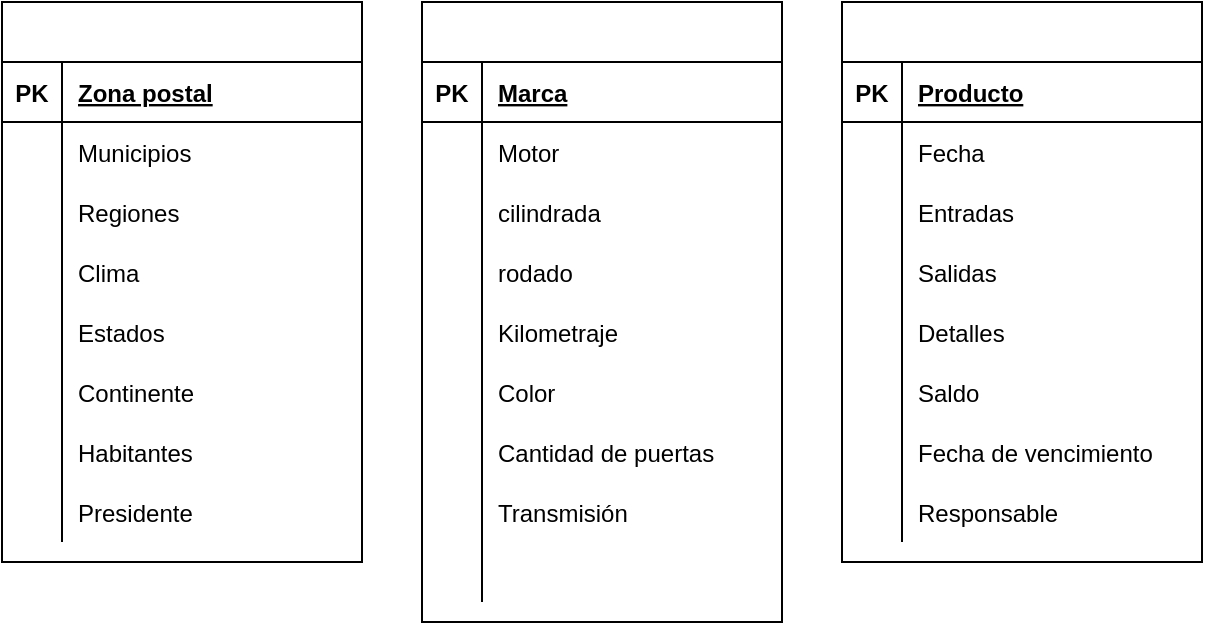 <mxfile version="20.2.3" type="device"><diagram id="Iwzanl96RRMeXSRiVtnH" name="Página-1"><mxGraphModel dx="1102" dy="450" grid="1" gridSize="10" guides="1" tooltips="1" connect="1" arrows="1" fold="1" page="1" pageScale="1" pageWidth="827" pageHeight="1169" math="0" shadow="0"><root><mxCell id="0"/><mxCell id="1" parent="0"/><mxCell id="n2WaFex5VPklJOzE4Gfs-1" value="" style="shape=table;startSize=30;container=1;collapsible=1;childLayout=tableLayout;fixedRows=1;rowLines=0;fontStyle=1;align=center;resizeLast=1;" vertex="1" parent="1"><mxGeometry x="30" y="20" width="180" height="280" as="geometry"/></mxCell><mxCell id="n2WaFex5VPklJOzE4Gfs-2" value="" style="shape=tableRow;horizontal=0;startSize=0;swimlaneHead=0;swimlaneBody=0;fillColor=none;collapsible=0;dropTarget=0;points=[[0,0.5],[1,0.5]];portConstraint=eastwest;top=0;left=0;right=0;bottom=1;" vertex="1" parent="n2WaFex5VPklJOzE4Gfs-1"><mxGeometry y="30" width="180" height="30" as="geometry"/></mxCell><mxCell id="n2WaFex5VPklJOzE4Gfs-3" value="PK" style="shape=partialRectangle;connectable=0;fillColor=none;top=0;left=0;bottom=0;right=0;fontStyle=1;overflow=hidden;" vertex="1" parent="n2WaFex5VPklJOzE4Gfs-2"><mxGeometry width="30" height="30" as="geometry"><mxRectangle width="30" height="30" as="alternateBounds"/></mxGeometry></mxCell><mxCell id="n2WaFex5VPklJOzE4Gfs-4" value="Zona postal" style="shape=partialRectangle;connectable=0;fillColor=none;top=0;left=0;bottom=0;right=0;align=left;spacingLeft=6;fontStyle=5;overflow=hidden;" vertex="1" parent="n2WaFex5VPklJOzE4Gfs-2"><mxGeometry x="30" width="150" height="30" as="geometry"><mxRectangle width="150" height="30" as="alternateBounds"/></mxGeometry></mxCell><mxCell id="n2WaFex5VPklJOzE4Gfs-5" value="" style="shape=tableRow;horizontal=0;startSize=0;swimlaneHead=0;swimlaneBody=0;fillColor=none;collapsible=0;dropTarget=0;points=[[0,0.5],[1,0.5]];portConstraint=eastwest;top=0;left=0;right=0;bottom=0;" vertex="1" parent="n2WaFex5VPklJOzE4Gfs-1"><mxGeometry y="60" width="180" height="30" as="geometry"/></mxCell><mxCell id="n2WaFex5VPklJOzE4Gfs-6" value="" style="shape=partialRectangle;connectable=0;fillColor=none;top=0;left=0;bottom=0;right=0;editable=1;overflow=hidden;" vertex="1" parent="n2WaFex5VPklJOzE4Gfs-5"><mxGeometry width="30" height="30" as="geometry"><mxRectangle width="30" height="30" as="alternateBounds"/></mxGeometry></mxCell><mxCell id="n2WaFex5VPklJOzE4Gfs-7" value="Municipios" style="shape=partialRectangle;connectable=0;fillColor=none;top=0;left=0;bottom=0;right=0;align=left;spacingLeft=6;overflow=hidden;" vertex="1" parent="n2WaFex5VPklJOzE4Gfs-5"><mxGeometry x="30" width="150" height="30" as="geometry"><mxRectangle width="150" height="30" as="alternateBounds"/></mxGeometry></mxCell><mxCell id="n2WaFex5VPklJOzE4Gfs-8" value="" style="shape=tableRow;horizontal=0;startSize=0;swimlaneHead=0;swimlaneBody=0;fillColor=none;collapsible=0;dropTarget=0;points=[[0,0.5],[1,0.5]];portConstraint=eastwest;top=0;left=0;right=0;bottom=0;" vertex="1" parent="n2WaFex5VPklJOzE4Gfs-1"><mxGeometry y="90" width="180" height="30" as="geometry"/></mxCell><mxCell id="n2WaFex5VPklJOzE4Gfs-9" value="" style="shape=partialRectangle;connectable=0;fillColor=none;top=0;left=0;bottom=0;right=0;editable=1;overflow=hidden;" vertex="1" parent="n2WaFex5VPklJOzE4Gfs-8"><mxGeometry width="30" height="30" as="geometry"><mxRectangle width="30" height="30" as="alternateBounds"/></mxGeometry></mxCell><mxCell id="n2WaFex5VPklJOzE4Gfs-10" value="Regiones" style="shape=partialRectangle;connectable=0;fillColor=none;top=0;left=0;bottom=0;right=0;align=left;spacingLeft=6;overflow=hidden;" vertex="1" parent="n2WaFex5VPklJOzE4Gfs-8"><mxGeometry x="30" width="150" height="30" as="geometry"><mxRectangle width="150" height="30" as="alternateBounds"/></mxGeometry></mxCell><mxCell id="n2WaFex5VPklJOzE4Gfs-11" value="" style="shape=tableRow;horizontal=0;startSize=0;swimlaneHead=0;swimlaneBody=0;fillColor=none;collapsible=0;dropTarget=0;points=[[0,0.5],[1,0.5]];portConstraint=eastwest;top=0;left=0;right=0;bottom=0;" vertex="1" parent="n2WaFex5VPklJOzE4Gfs-1"><mxGeometry y="120" width="180" height="30" as="geometry"/></mxCell><mxCell id="n2WaFex5VPklJOzE4Gfs-12" value="" style="shape=partialRectangle;connectable=0;fillColor=none;top=0;left=0;bottom=0;right=0;editable=1;overflow=hidden;" vertex="1" parent="n2WaFex5VPklJOzE4Gfs-11"><mxGeometry width="30" height="30" as="geometry"><mxRectangle width="30" height="30" as="alternateBounds"/></mxGeometry></mxCell><mxCell id="n2WaFex5VPklJOzE4Gfs-13" value="Clima" style="shape=partialRectangle;connectable=0;fillColor=none;top=0;left=0;bottom=0;right=0;align=left;spacingLeft=6;overflow=hidden;" vertex="1" parent="n2WaFex5VPklJOzE4Gfs-11"><mxGeometry x="30" width="150" height="30" as="geometry"><mxRectangle width="150" height="30" as="alternateBounds"/></mxGeometry></mxCell><mxCell id="n2WaFex5VPklJOzE4Gfs-70" style="shape=tableRow;horizontal=0;startSize=0;swimlaneHead=0;swimlaneBody=0;fillColor=none;collapsible=0;dropTarget=0;points=[[0,0.5],[1,0.5]];portConstraint=eastwest;top=0;left=0;right=0;bottom=0;" vertex="1" parent="n2WaFex5VPklJOzE4Gfs-1"><mxGeometry y="150" width="180" height="30" as="geometry"/></mxCell><mxCell id="n2WaFex5VPklJOzE4Gfs-71" style="shape=partialRectangle;connectable=0;fillColor=none;top=0;left=0;bottom=0;right=0;editable=1;overflow=hidden;" vertex="1" parent="n2WaFex5VPklJOzE4Gfs-70"><mxGeometry width="30" height="30" as="geometry"><mxRectangle width="30" height="30" as="alternateBounds"/></mxGeometry></mxCell><mxCell id="n2WaFex5VPklJOzE4Gfs-72" value="Estados" style="shape=partialRectangle;connectable=0;fillColor=none;top=0;left=0;bottom=0;right=0;align=left;spacingLeft=6;overflow=hidden;" vertex="1" parent="n2WaFex5VPklJOzE4Gfs-70"><mxGeometry x="30" width="150" height="30" as="geometry"><mxRectangle width="150" height="30" as="alternateBounds"/></mxGeometry></mxCell><mxCell id="n2WaFex5VPklJOzE4Gfs-73" style="shape=tableRow;horizontal=0;startSize=0;swimlaneHead=0;swimlaneBody=0;fillColor=none;collapsible=0;dropTarget=0;points=[[0,0.5],[1,0.5]];portConstraint=eastwest;top=0;left=0;right=0;bottom=0;" vertex="1" parent="n2WaFex5VPklJOzE4Gfs-1"><mxGeometry y="180" width="180" height="30" as="geometry"/></mxCell><mxCell id="n2WaFex5VPklJOzE4Gfs-74" style="shape=partialRectangle;connectable=0;fillColor=none;top=0;left=0;bottom=0;right=0;editable=1;overflow=hidden;" vertex="1" parent="n2WaFex5VPklJOzE4Gfs-73"><mxGeometry width="30" height="30" as="geometry"><mxRectangle width="30" height="30" as="alternateBounds"/></mxGeometry></mxCell><mxCell id="n2WaFex5VPklJOzE4Gfs-75" value="Continente" style="shape=partialRectangle;connectable=0;fillColor=none;top=0;left=0;bottom=0;right=0;align=left;spacingLeft=6;overflow=hidden;" vertex="1" parent="n2WaFex5VPklJOzE4Gfs-73"><mxGeometry x="30" width="150" height="30" as="geometry"><mxRectangle width="150" height="30" as="alternateBounds"/></mxGeometry></mxCell><mxCell id="n2WaFex5VPklJOzE4Gfs-76" style="shape=tableRow;horizontal=0;startSize=0;swimlaneHead=0;swimlaneBody=0;fillColor=none;collapsible=0;dropTarget=0;points=[[0,0.5],[1,0.5]];portConstraint=eastwest;top=0;left=0;right=0;bottom=0;" vertex="1" parent="n2WaFex5VPklJOzE4Gfs-1"><mxGeometry y="210" width="180" height="30" as="geometry"/></mxCell><mxCell id="n2WaFex5VPklJOzE4Gfs-77" style="shape=partialRectangle;connectable=0;fillColor=none;top=0;left=0;bottom=0;right=0;editable=1;overflow=hidden;" vertex="1" parent="n2WaFex5VPklJOzE4Gfs-76"><mxGeometry width="30" height="30" as="geometry"><mxRectangle width="30" height="30" as="alternateBounds"/></mxGeometry></mxCell><mxCell id="n2WaFex5VPklJOzE4Gfs-78" value="Habitantes" style="shape=partialRectangle;connectable=0;fillColor=none;top=0;left=0;bottom=0;right=0;align=left;spacingLeft=6;overflow=hidden;" vertex="1" parent="n2WaFex5VPklJOzE4Gfs-76"><mxGeometry x="30" width="150" height="30" as="geometry"><mxRectangle width="150" height="30" as="alternateBounds"/></mxGeometry></mxCell><mxCell id="n2WaFex5VPklJOzE4Gfs-79" style="shape=tableRow;horizontal=0;startSize=0;swimlaneHead=0;swimlaneBody=0;fillColor=none;collapsible=0;dropTarget=0;points=[[0,0.5],[1,0.5]];portConstraint=eastwest;top=0;left=0;right=0;bottom=0;" vertex="1" parent="n2WaFex5VPklJOzE4Gfs-1"><mxGeometry y="240" width="180" height="30" as="geometry"/></mxCell><mxCell id="n2WaFex5VPklJOzE4Gfs-80" style="shape=partialRectangle;connectable=0;fillColor=none;top=0;left=0;bottom=0;right=0;editable=1;overflow=hidden;" vertex="1" parent="n2WaFex5VPklJOzE4Gfs-79"><mxGeometry width="30" height="30" as="geometry"><mxRectangle width="30" height="30" as="alternateBounds"/></mxGeometry></mxCell><mxCell id="n2WaFex5VPklJOzE4Gfs-81" value="Presidente" style="shape=partialRectangle;connectable=0;fillColor=none;top=0;left=0;bottom=0;right=0;align=left;spacingLeft=6;overflow=hidden;" vertex="1" parent="n2WaFex5VPklJOzE4Gfs-79"><mxGeometry x="30" width="150" height="30" as="geometry"><mxRectangle width="150" height="30" as="alternateBounds"/></mxGeometry></mxCell><mxCell id="n2WaFex5VPklJOzE4Gfs-14" value="" style="shape=table;startSize=30;container=1;collapsible=1;childLayout=tableLayout;fixedRows=1;rowLines=0;fontStyle=1;align=center;resizeLast=1;" vertex="1" parent="1"><mxGeometry x="240" y="20" width="180" height="310" as="geometry"/></mxCell><mxCell id="n2WaFex5VPklJOzE4Gfs-15" value="" style="shape=tableRow;horizontal=0;startSize=0;swimlaneHead=0;swimlaneBody=0;fillColor=none;collapsible=0;dropTarget=0;points=[[0,0.5],[1,0.5]];portConstraint=eastwest;top=0;left=0;right=0;bottom=1;" vertex="1" parent="n2WaFex5VPklJOzE4Gfs-14"><mxGeometry y="30" width="180" height="30" as="geometry"/></mxCell><mxCell id="n2WaFex5VPklJOzE4Gfs-16" value="PK" style="shape=partialRectangle;connectable=0;fillColor=none;top=0;left=0;bottom=0;right=0;fontStyle=1;overflow=hidden;" vertex="1" parent="n2WaFex5VPklJOzE4Gfs-15"><mxGeometry width="30" height="30" as="geometry"><mxRectangle width="30" height="30" as="alternateBounds"/></mxGeometry></mxCell><mxCell id="n2WaFex5VPklJOzE4Gfs-17" value="Marca" style="shape=partialRectangle;connectable=0;fillColor=none;top=0;left=0;bottom=0;right=0;align=left;spacingLeft=6;fontStyle=5;overflow=hidden;" vertex="1" parent="n2WaFex5VPklJOzE4Gfs-15"><mxGeometry x="30" width="150" height="30" as="geometry"><mxRectangle width="150" height="30" as="alternateBounds"/></mxGeometry></mxCell><mxCell id="n2WaFex5VPklJOzE4Gfs-18" value="" style="shape=tableRow;horizontal=0;startSize=0;swimlaneHead=0;swimlaneBody=0;fillColor=none;collapsible=0;dropTarget=0;points=[[0,0.5],[1,0.5]];portConstraint=eastwest;top=0;left=0;right=0;bottom=0;" vertex="1" parent="n2WaFex5VPklJOzE4Gfs-14"><mxGeometry y="60" width="180" height="30" as="geometry"/></mxCell><mxCell id="n2WaFex5VPklJOzE4Gfs-19" value="" style="shape=partialRectangle;connectable=0;fillColor=none;top=0;left=0;bottom=0;right=0;editable=1;overflow=hidden;" vertex="1" parent="n2WaFex5VPklJOzE4Gfs-18"><mxGeometry width="30" height="30" as="geometry"><mxRectangle width="30" height="30" as="alternateBounds"/></mxGeometry></mxCell><mxCell id="n2WaFex5VPklJOzE4Gfs-20" value="Motor" style="shape=partialRectangle;connectable=0;fillColor=none;top=0;left=0;bottom=0;right=0;align=left;spacingLeft=6;overflow=hidden;" vertex="1" parent="n2WaFex5VPklJOzE4Gfs-18"><mxGeometry x="30" width="150" height="30" as="geometry"><mxRectangle width="150" height="30" as="alternateBounds"/></mxGeometry></mxCell><mxCell id="n2WaFex5VPklJOzE4Gfs-21" value="" style="shape=tableRow;horizontal=0;startSize=0;swimlaneHead=0;swimlaneBody=0;fillColor=none;collapsible=0;dropTarget=0;points=[[0,0.5],[1,0.5]];portConstraint=eastwest;top=0;left=0;right=0;bottom=0;" vertex="1" parent="n2WaFex5VPklJOzE4Gfs-14"><mxGeometry y="90" width="180" height="30" as="geometry"/></mxCell><mxCell id="n2WaFex5VPklJOzE4Gfs-22" value="" style="shape=partialRectangle;connectable=0;fillColor=none;top=0;left=0;bottom=0;right=0;editable=1;overflow=hidden;" vertex="1" parent="n2WaFex5VPklJOzE4Gfs-21"><mxGeometry width="30" height="30" as="geometry"><mxRectangle width="30" height="30" as="alternateBounds"/></mxGeometry></mxCell><mxCell id="n2WaFex5VPklJOzE4Gfs-23" value="cilindrada" style="shape=partialRectangle;connectable=0;fillColor=none;top=0;left=0;bottom=0;right=0;align=left;spacingLeft=6;overflow=hidden;" vertex="1" parent="n2WaFex5VPklJOzE4Gfs-21"><mxGeometry x="30" width="150" height="30" as="geometry"><mxRectangle width="150" height="30" as="alternateBounds"/></mxGeometry></mxCell><mxCell id="n2WaFex5VPklJOzE4Gfs-24" value="" style="shape=tableRow;horizontal=0;startSize=0;swimlaneHead=0;swimlaneBody=0;fillColor=none;collapsible=0;dropTarget=0;points=[[0,0.5],[1,0.5]];portConstraint=eastwest;top=0;left=0;right=0;bottom=0;" vertex="1" parent="n2WaFex5VPklJOzE4Gfs-14"><mxGeometry y="120" width="180" height="30" as="geometry"/></mxCell><mxCell id="n2WaFex5VPklJOzE4Gfs-25" value="" style="shape=partialRectangle;connectable=0;fillColor=none;top=0;left=0;bottom=0;right=0;editable=1;overflow=hidden;" vertex="1" parent="n2WaFex5VPklJOzE4Gfs-24"><mxGeometry width="30" height="30" as="geometry"><mxRectangle width="30" height="30" as="alternateBounds"/></mxGeometry></mxCell><mxCell id="n2WaFex5VPklJOzE4Gfs-26" value="rodado" style="shape=partialRectangle;connectable=0;fillColor=none;top=0;left=0;bottom=0;right=0;align=left;spacingLeft=6;overflow=hidden;" vertex="1" parent="n2WaFex5VPklJOzE4Gfs-24"><mxGeometry x="30" width="150" height="30" as="geometry"><mxRectangle width="150" height="30" as="alternateBounds"/></mxGeometry></mxCell><mxCell id="n2WaFex5VPklJOzE4Gfs-108" style="shape=tableRow;horizontal=0;startSize=0;swimlaneHead=0;swimlaneBody=0;fillColor=none;collapsible=0;dropTarget=0;points=[[0,0.5],[1,0.5]];portConstraint=eastwest;top=0;left=0;right=0;bottom=0;" vertex="1" parent="n2WaFex5VPklJOzE4Gfs-14"><mxGeometry y="150" width="180" height="30" as="geometry"/></mxCell><mxCell id="n2WaFex5VPklJOzE4Gfs-109" style="shape=partialRectangle;connectable=0;fillColor=none;top=0;left=0;bottom=0;right=0;editable=1;overflow=hidden;" vertex="1" parent="n2WaFex5VPklJOzE4Gfs-108"><mxGeometry width="30" height="30" as="geometry"><mxRectangle width="30" height="30" as="alternateBounds"/></mxGeometry></mxCell><mxCell id="n2WaFex5VPklJOzE4Gfs-110" value="Kilometraje" style="shape=partialRectangle;connectable=0;fillColor=none;top=0;left=0;bottom=0;right=0;align=left;spacingLeft=6;overflow=hidden;" vertex="1" parent="n2WaFex5VPklJOzE4Gfs-108"><mxGeometry x="30" width="150" height="30" as="geometry"><mxRectangle width="150" height="30" as="alternateBounds"/></mxGeometry></mxCell><mxCell id="n2WaFex5VPklJOzE4Gfs-61" style="shape=tableRow;horizontal=0;startSize=0;swimlaneHead=0;swimlaneBody=0;fillColor=none;collapsible=0;dropTarget=0;points=[[0,0.5],[1,0.5]];portConstraint=eastwest;top=0;left=0;right=0;bottom=0;" vertex="1" parent="n2WaFex5VPklJOzE4Gfs-14"><mxGeometry y="180" width="180" height="30" as="geometry"/></mxCell><mxCell id="n2WaFex5VPklJOzE4Gfs-62" style="shape=partialRectangle;connectable=0;fillColor=none;top=0;left=0;bottom=0;right=0;editable=1;overflow=hidden;" vertex="1" parent="n2WaFex5VPklJOzE4Gfs-61"><mxGeometry width="30" height="30" as="geometry"><mxRectangle width="30" height="30" as="alternateBounds"/></mxGeometry></mxCell><mxCell id="n2WaFex5VPklJOzE4Gfs-63" value="Color" style="shape=partialRectangle;connectable=0;fillColor=none;top=0;left=0;bottom=0;right=0;align=left;spacingLeft=6;overflow=hidden;" vertex="1" parent="n2WaFex5VPklJOzE4Gfs-61"><mxGeometry x="30" width="150" height="30" as="geometry"><mxRectangle width="150" height="30" as="alternateBounds"/></mxGeometry></mxCell><mxCell id="n2WaFex5VPklJOzE4Gfs-58" style="shape=tableRow;horizontal=0;startSize=0;swimlaneHead=0;swimlaneBody=0;fillColor=none;collapsible=0;dropTarget=0;points=[[0,0.5],[1,0.5]];portConstraint=eastwest;top=0;left=0;right=0;bottom=0;" vertex="1" parent="n2WaFex5VPklJOzE4Gfs-14"><mxGeometry y="210" width="180" height="30" as="geometry"/></mxCell><mxCell id="n2WaFex5VPklJOzE4Gfs-59" style="shape=partialRectangle;connectable=0;fillColor=none;top=0;left=0;bottom=0;right=0;editable=1;overflow=hidden;" vertex="1" parent="n2WaFex5VPklJOzE4Gfs-58"><mxGeometry width="30" height="30" as="geometry"><mxRectangle width="30" height="30" as="alternateBounds"/></mxGeometry></mxCell><mxCell id="n2WaFex5VPklJOzE4Gfs-60" value="Cantidad de puertas" style="shape=partialRectangle;connectable=0;fillColor=none;top=0;left=0;bottom=0;right=0;align=left;spacingLeft=6;overflow=hidden;" vertex="1" parent="n2WaFex5VPklJOzE4Gfs-58"><mxGeometry x="30" width="150" height="30" as="geometry"><mxRectangle width="150" height="30" as="alternateBounds"/></mxGeometry></mxCell><mxCell id="n2WaFex5VPklJOzE4Gfs-64" style="shape=tableRow;horizontal=0;startSize=0;swimlaneHead=0;swimlaneBody=0;fillColor=none;collapsible=0;dropTarget=0;points=[[0,0.5],[1,0.5]];portConstraint=eastwest;top=0;left=0;right=0;bottom=0;" vertex="1" parent="n2WaFex5VPklJOzE4Gfs-14"><mxGeometry y="240" width="180" height="30" as="geometry"/></mxCell><mxCell id="n2WaFex5VPklJOzE4Gfs-65" style="shape=partialRectangle;connectable=0;fillColor=none;top=0;left=0;bottom=0;right=0;editable=1;overflow=hidden;" vertex="1" parent="n2WaFex5VPklJOzE4Gfs-64"><mxGeometry width="30" height="30" as="geometry"><mxRectangle width="30" height="30" as="alternateBounds"/></mxGeometry></mxCell><mxCell id="n2WaFex5VPklJOzE4Gfs-66" value="Transmisión" style="shape=partialRectangle;connectable=0;fillColor=none;top=0;left=0;bottom=0;right=0;align=left;spacingLeft=6;overflow=hidden;" vertex="1" parent="n2WaFex5VPklJOzE4Gfs-64"><mxGeometry x="30" width="150" height="30" as="geometry"><mxRectangle width="150" height="30" as="alternateBounds"/></mxGeometry></mxCell><mxCell id="n2WaFex5VPklJOzE4Gfs-67" style="shape=tableRow;horizontal=0;startSize=0;swimlaneHead=0;swimlaneBody=0;fillColor=none;collapsible=0;dropTarget=0;points=[[0,0.5],[1,0.5]];portConstraint=eastwest;top=0;left=0;right=0;bottom=0;" vertex="1" parent="n2WaFex5VPklJOzE4Gfs-14"><mxGeometry y="270" width="180" height="30" as="geometry"/></mxCell><mxCell id="n2WaFex5VPklJOzE4Gfs-68" style="shape=partialRectangle;connectable=0;fillColor=none;top=0;left=0;bottom=0;right=0;editable=1;overflow=hidden;" vertex="1" parent="n2WaFex5VPklJOzE4Gfs-67"><mxGeometry width="30" height="30" as="geometry"><mxRectangle width="30" height="30" as="alternateBounds"/></mxGeometry></mxCell><mxCell id="n2WaFex5VPklJOzE4Gfs-69" style="shape=partialRectangle;connectable=0;fillColor=none;top=0;left=0;bottom=0;right=0;align=left;spacingLeft=6;overflow=hidden;" vertex="1" parent="n2WaFex5VPklJOzE4Gfs-67"><mxGeometry x="30" width="150" height="30" as="geometry"><mxRectangle width="150" height="30" as="alternateBounds"/></mxGeometry></mxCell><mxCell id="n2WaFex5VPklJOzE4Gfs-83" value="" style="shape=table;startSize=30;container=1;collapsible=1;childLayout=tableLayout;fixedRows=1;rowLines=0;fontStyle=1;align=center;resizeLast=1;" vertex="1" parent="1"><mxGeometry x="450" y="20" width="180" height="280" as="geometry"/></mxCell><mxCell id="n2WaFex5VPklJOzE4Gfs-84" value="" style="shape=tableRow;horizontal=0;startSize=0;swimlaneHead=0;swimlaneBody=0;fillColor=none;collapsible=0;dropTarget=0;points=[[0,0.5],[1,0.5]];portConstraint=eastwest;top=0;left=0;right=0;bottom=1;" vertex="1" parent="n2WaFex5VPklJOzE4Gfs-83"><mxGeometry y="30" width="180" height="30" as="geometry"/></mxCell><mxCell id="n2WaFex5VPklJOzE4Gfs-85" value="PK" style="shape=partialRectangle;connectable=0;fillColor=none;top=0;left=0;bottom=0;right=0;fontStyle=1;overflow=hidden;" vertex="1" parent="n2WaFex5VPklJOzE4Gfs-84"><mxGeometry width="30" height="30" as="geometry"><mxRectangle width="30" height="30" as="alternateBounds"/></mxGeometry></mxCell><mxCell id="n2WaFex5VPklJOzE4Gfs-86" value="Producto" style="shape=partialRectangle;connectable=0;fillColor=none;top=0;left=0;bottom=0;right=0;align=left;spacingLeft=6;fontStyle=5;overflow=hidden;" vertex="1" parent="n2WaFex5VPklJOzE4Gfs-84"><mxGeometry x="30" width="150" height="30" as="geometry"><mxRectangle width="150" height="30" as="alternateBounds"/></mxGeometry></mxCell><mxCell id="n2WaFex5VPklJOzE4Gfs-87" value="" style="shape=tableRow;horizontal=0;startSize=0;swimlaneHead=0;swimlaneBody=0;fillColor=none;collapsible=0;dropTarget=0;points=[[0,0.5],[1,0.5]];portConstraint=eastwest;top=0;left=0;right=0;bottom=0;" vertex="1" parent="n2WaFex5VPklJOzE4Gfs-83"><mxGeometry y="60" width="180" height="30" as="geometry"/></mxCell><mxCell id="n2WaFex5VPklJOzE4Gfs-88" value="" style="shape=partialRectangle;connectable=0;fillColor=none;top=0;left=0;bottom=0;right=0;editable=1;overflow=hidden;" vertex="1" parent="n2WaFex5VPklJOzE4Gfs-87"><mxGeometry width="30" height="30" as="geometry"><mxRectangle width="30" height="30" as="alternateBounds"/></mxGeometry></mxCell><mxCell id="n2WaFex5VPklJOzE4Gfs-89" value="Fecha" style="shape=partialRectangle;connectable=0;fillColor=none;top=0;left=0;bottom=0;right=0;align=left;spacingLeft=6;overflow=hidden;" vertex="1" parent="n2WaFex5VPklJOzE4Gfs-87"><mxGeometry x="30" width="150" height="30" as="geometry"><mxRectangle width="150" height="30" as="alternateBounds"/></mxGeometry></mxCell><mxCell id="n2WaFex5VPklJOzE4Gfs-90" value="" style="shape=tableRow;horizontal=0;startSize=0;swimlaneHead=0;swimlaneBody=0;fillColor=none;collapsible=0;dropTarget=0;points=[[0,0.5],[1,0.5]];portConstraint=eastwest;top=0;left=0;right=0;bottom=0;" vertex="1" parent="n2WaFex5VPklJOzE4Gfs-83"><mxGeometry y="90" width="180" height="30" as="geometry"/></mxCell><mxCell id="n2WaFex5VPklJOzE4Gfs-91" value="" style="shape=partialRectangle;connectable=0;fillColor=none;top=0;left=0;bottom=0;right=0;editable=1;overflow=hidden;" vertex="1" parent="n2WaFex5VPklJOzE4Gfs-90"><mxGeometry width="30" height="30" as="geometry"><mxRectangle width="30" height="30" as="alternateBounds"/></mxGeometry></mxCell><mxCell id="n2WaFex5VPklJOzE4Gfs-92" value="Entradas" style="shape=partialRectangle;connectable=0;fillColor=none;top=0;left=0;bottom=0;right=0;align=left;spacingLeft=6;overflow=hidden;" vertex="1" parent="n2WaFex5VPklJOzE4Gfs-90"><mxGeometry x="30" width="150" height="30" as="geometry"><mxRectangle width="150" height="30" as="alternateBounds"/></mxGeometry></mxCell><mxCell id="n2WaFex5VPklJOzE4Gfs-93" value="" style="shape=tableRow;horizontal=0;startSize=0;swimlaneHead=0;swimlaneBody=0;fillColor=none;collapsible=0;dropTarget=0;points=[[0,0.5],[1,0.5]];portConstraint=eastwest;top=0;left=0;right=0;bottom=0;" vertex="1" parent="n2WaFex5VPklJOzE4Gfs-83"><mxGeometry y="120" width="180" height="30" as="geometry"/></mxCell><mxCell id="n2WaFex5VPklJOzE4Gfs-94" value="" style="shape=partialRectangle;connectable=0;fillColor=none;top=0;left=0;bottom=0;right=0;editable=1;overflow=hidden;" vertex="1" parent="n2WaFex5VPklJOzE4Gfs-93"><mxGeometry width="30" height="30" as="geometry"><mxRectangle width="30" height="30" as="alternateBounds"/></mxGeometry></mxCell><mxCell id="n2WaFex5VPklJOzE4Gfs-95" value="Salidas" style="shape=partialRectangle;connectable=0;fillColor=none;top=0;left=0;bottom=0;right=0;align=left;spacingLeft=6;overflow=hidden;" vertex="1" parent="n2WaFex5VPklJOzE4Gfs-93"><mxGeometry x="30" width="150" height="30" as="geometry"><mxRectangle width="150" height="30" as="alternateBounds"/></mxGeometry></mxCell><mxCell id="n2WaFex5VPklJOzE4Gfs-96" style="shape=tableRow;horizontal=0;startSize=0;swimlaneHead=0;swimlaneBody=0;fillColor=none;collapsible=0;dropTarget=0;points=[[0,0.5],[1,0.5]];portConstraint=eastwest;top=0;left=0;right=0;bottom=0;" vertex="1" parent="n2WaFex5VPklJOzE4Gfs-83"><mxGeometry y="150" width="180" height="30" as="geometry"/></mxCell><mxCell id="n2WaFex5VPklJOzE4Gfs-97" style="shape=partialRectangle;connectable=0;fillColor=none;top=0;left=0;bottom=0;right=0;editable=1;overflow=hidden;" vertex="1" parent="n2WaFex5VPklJOzE4Gfs-96"><mxGeometry width="30" height="30" as="geometry"><mxRectangle width="30" height="30" as="alternateBounds"/></mxGeometry></mxCell><mxCell id="n2WaFex5VPklJOzE4Gfs-98" value="Detalles" style="shape=partialRectangle;connectable=0;fillColor=none;top=0;left=0;bottom=0;right=0;align=left;spacingLeft=6;overflow=hidden;" vertex="1" parent="n2WaFex5VPklJOzE4Gfs-96"><mxGeometry x="30" width="150" height="30" as="geometry"><mxRectangle width="150" height="30" as="alternateBounds"/></mxGeometry></mxCell><mxCell id="n2WaFex5VPklJOzE4Gfs-99" style="shape=tableRow;horizontal=0;startSize=0;swimlaneHead=0;swimlaneBody=0;fillColor=none;collapsible=0;dropTarget=0;points=[[0,0.5],[1,0.5]];portConstraint=eastwest;top=0;left=0;right=0;bottom=0;" vertex="1" parent="n2WaFex5VPklJOzE4Gfs-83"><mxGeometry y="180" width="180" height="30" as="geometry"/></mxCell><mxCell id="n2WaFex5VPklJOzE4Gfs-100" style="shape=partialRectangle;connectable=0;fillColor=none;top=0;left=0;bottom=0;right=0;editable=1;overflow=hidden;" vertex="1" parent="n2WaFex5VPklJOzE4Gfs-99"><mxGeometry width="30" height="30" as="geometry"><mxRectangle width="30" height="30" as="alternateBounds"/></mxGeometry></mxCell><mxCell id="n2WaFex5VPklJOzE4Gfs-101" value="Saldo" style="shape=partialRectangle;connectable=0;fillColor=none;top=0;left=0;bottom=0;right=0;align=left;spacingLeft=6;overflow=hidden;" vertex="1" parent="n2WaFex5VPklJOzE4Gfs-99"><mxGeometry x="30" width="150" height="30" as="geometry"><mxRectangle width="150" height="30" as="alternateBounds"/></mxGeometry></mxCell><mxCell id="n2WaFex5VPklJOzE4Gfs-102" style="shape=tableRow;horizontal=0;startSize=0;swimlaneHead=0;swimlaneBody=0;fillColor=none;collapsible=0;dropTarget=0;points=[[0,0.5],[1,0.5]];portConstraint=eastwest;top=0;left=0;right=0;bottom=0;" vertex="1" parent="n2WaFex5VPklJOzE4Gfs-83"><mxGeometry y="210" width="180" height="30" as="geometry"/></mxCell><mxCell id="n2WaFex5VPklJOzE4Gfs-103" style="shape=partialRectangle;connectable=0;fillColor=none;top=0;left=0;bottom=0;right=0;editable=1;overflow=hidden;" vertex="1" parent="n2WaFex5VPklJOzE4Gfs-102"><mxGeometry width="30" height="30" as="geometry"><mxRectangle width="30" height="30" as="alternateBounds"/></mxGeometry></mxCell><mxCell id="n2WaFex5VPklJOzE4Gfs-104" value="Fecha de vencimiento" style="shape=partialRectangle;connectable=0;fillColor=none;top=0;left=0;bottom=0;right=0;align=left;spacingLeft=6;overflow=hidden;" vertex="1" parent="n2WaFex5VPklJOzE4Gfs-102"><mxGeometry x="30" width="150" height="30" as="geometry"><mxRectangle width="150" height="30" as="alternateBounds"/></mxGeometry></mxCell><mxCell id="n2WaFex5VPklJOzE4Gfs-105" style="shape=tableRow;horizontal=0;startSize=0;swimlaneHead=0;swimlaneBody=0;fillColor=none;collapsible=0;dropTarget=0;points=[[0,0.5],[1,0.5]];portConstraint=eastwest;top=0;left=0;right=0;bottom=0;" vertex="1" parent="n2WaFex5VPklJOzE4Gfs-83"><mxGeometry y="240" width="180" height="30" as="geometry"/></mxCell><mxCell id="n2WaFex5VPklJOzE4Gfs-106" style="shape=partialRectangle;connectable=0;fillColor=none;top=0;left=0;bottom=0;right=0;editable=1;overflow=hidden;" vertex="1" parent="n2WaFex5VPklJOzE4Gfs-105"><mxGeometry width="30" height="30" as="geometry"><mxRectangle width="30" height="30" as="alternateBounds"/></mxGeometry></mxCell><mxCell id="n2WaFex5VPklJOzE4Gfs-107" value="Responsable" style="shape=partialRectangle;connectable=0;fillColor=none;top=0;left=0;bottom=0;right=0;align=left;spacingLeft=6;overflow=hidden;" vertex="1" parent="n2WaFex5VPklJOzE4Gfs-105"><mxGeometry x="30" width="150" height="30" as="geometry"><mxRectangle width="150" height="30" as="alternateBounds"/></mxGeometry></mxCell></root></mxGraphModel></diagram></mxfile>